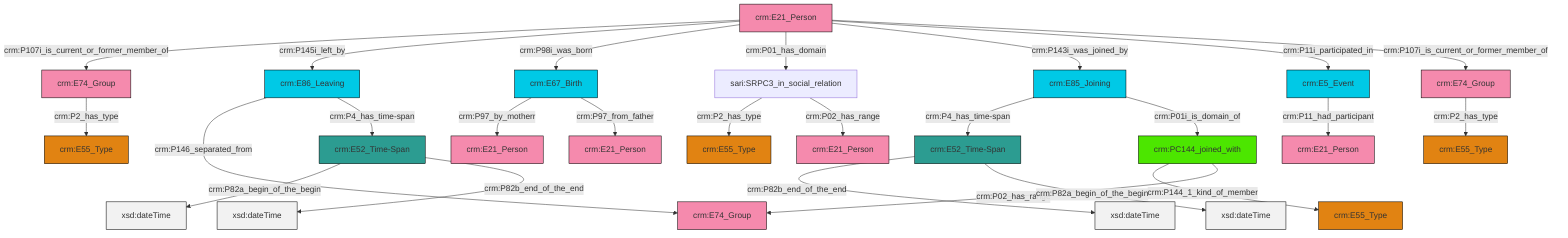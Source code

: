 graph TD
classDef Literal fill:#f2f2f2,stroke:#000000;
classDef CRM_Entity fill:#FFFFFF,stroke:#000000;
classDef Temporal_Entity fill:#00C9E6, stroke:#000000;
classDef Type fill:#E18312, stroke:#000000;
classDef Time-Span fill:#2C9C91, stroke:#000000;
classDef Appellation fill:#FFEB7F, stroke:#000000;
classDef Place fill:#008836, stroke:#000000;
classDef Persistent_Item fill:#B266B2, stroke:#000000;
classDef Conceptual_Object fill:#FFD700, stroke:#000000;
classDef Physical_Thing fill:#D2B48C, stroke:#000000;
classDef Actor fill:#f58aad, stroke:#000000;
classDef PC_Classes fill:#4ce600, stroke:#000000;
classDef Multi fill:#cccccc,stroke:#000000;

0["crm:E86_Leaving"]:::Temporal_Entity -->|crm:P146_separated_from| 1["crm:E74_Group"]:::Actor
2["crm:E67_Birth"]:::Temporal_Entity -->|crm:P97_by_motherr| 3["crm:E21_Person"]:::Actor
4["crm:E85_Joining"]:::Temporal_Entity -->|crm:P4_has_time-span| 5["crm:E52_Time-Span"]:::Time-Span
6["crm:E21_Person"]:::Actor -->|crm:P107i_is_current_or_former_member_of| 7["crm:E74_Group"]:::Actor
6["crm:E21_Person"]:::Actor -->|crm:P145i_left_by| 0["crm:E86_Leaving"]:::Temporal_Entity
6["crm:E21_Person"]:::Actor -->|crm:P98i_was_born| 2["crm:E67_Birth"]:::Temporal_Entity
10["crm:E52_Time-Span"]:::Time-Span -->|crm:P82a_begin_of_the_begin| 11[xsd:dateTime]:::Literal
16["crm:E5_Event"]:::Temporal_Entity -->|crm:P11_had_participant| 17["crm:E21_Person"]:::Actor
18["sari:SRPC3_in_social_relation"]:::Default -->|crm:P2_has_type| 19["crm:E55_Type"]:::Type
6["crm:E21_Person"]:::Actor -->|crm:P01_has_domain| 18["sari:SRPC3_in_social_relation"]:::Default
8["crm:E74_Group"]:::Actor -->|crm:P2_has_type| 12["crm:E55_Type"]:::Type
14["crm:PC144_joined_with"]:::PC_Classes -->|crm:P144_1_kind_of_member| 21["crm:E55_Type"]:::Type
7["crm:E74_Group"]:::Actor -->|crm:P2_has_type| 23["crm:E55_Type"]:::Type
6["crm:E21_Person"]:::Actor -->|crm:P143i_was_joined_by| 4["crm:E85_Joining"]:::Temporal_Entity
18["sari:SRPC3_in_social_relation"]:::Default -->|crm:P02_has_range| 27["crm:E21_Person"]:::Actor
5["crm:E52_Time-Span"]:::Time-Span -->|crm:P82b_end_of_the_end| 31[xsd:dateTime]:::Literal
10["crm:E52_Time-Span"]:::Time-Span -->|crm:P82b_end_of_the_end| 33[xsd:dateTime]:::Literal
6["crm:E21_Person"]:::Actor -->|crm:P11i_participated_in| 16["crm:E5_Event"]:::Temporal_Entity
0["crm:E86_Leaving"]:::Temporal_Entity -->|crm:P4_has_time-span| 10["crm:E52_Time-Span"]:::Time-Span
4["crm:E85_Joining"]:::Temporal_Entity -->|crm:P01i_is_domain_of| 14["crm:PC144_joined_with"]:::PC_Classes
2["crm:E67_Birth"]:::Temporal_Entity -->|crm:P97_from_father| 37["crm:E21_Person"]:::Actor
6["crm:E21_Person"]:::Actor -->|crm:P107i_is_current_or_former_member_of| 8["crm:E74_Group"]:::Actor
14["crm:PC144_joined_with"]:::PC_Classes -->|crm:P02_has_range| 1["crm:E74_Group"]:::Actor
5["crm:E52_Time-Span"]:::Time-Span -->|crm:P82a_begin_of_the_begin| 46[xsd:dateTime]:::Literal